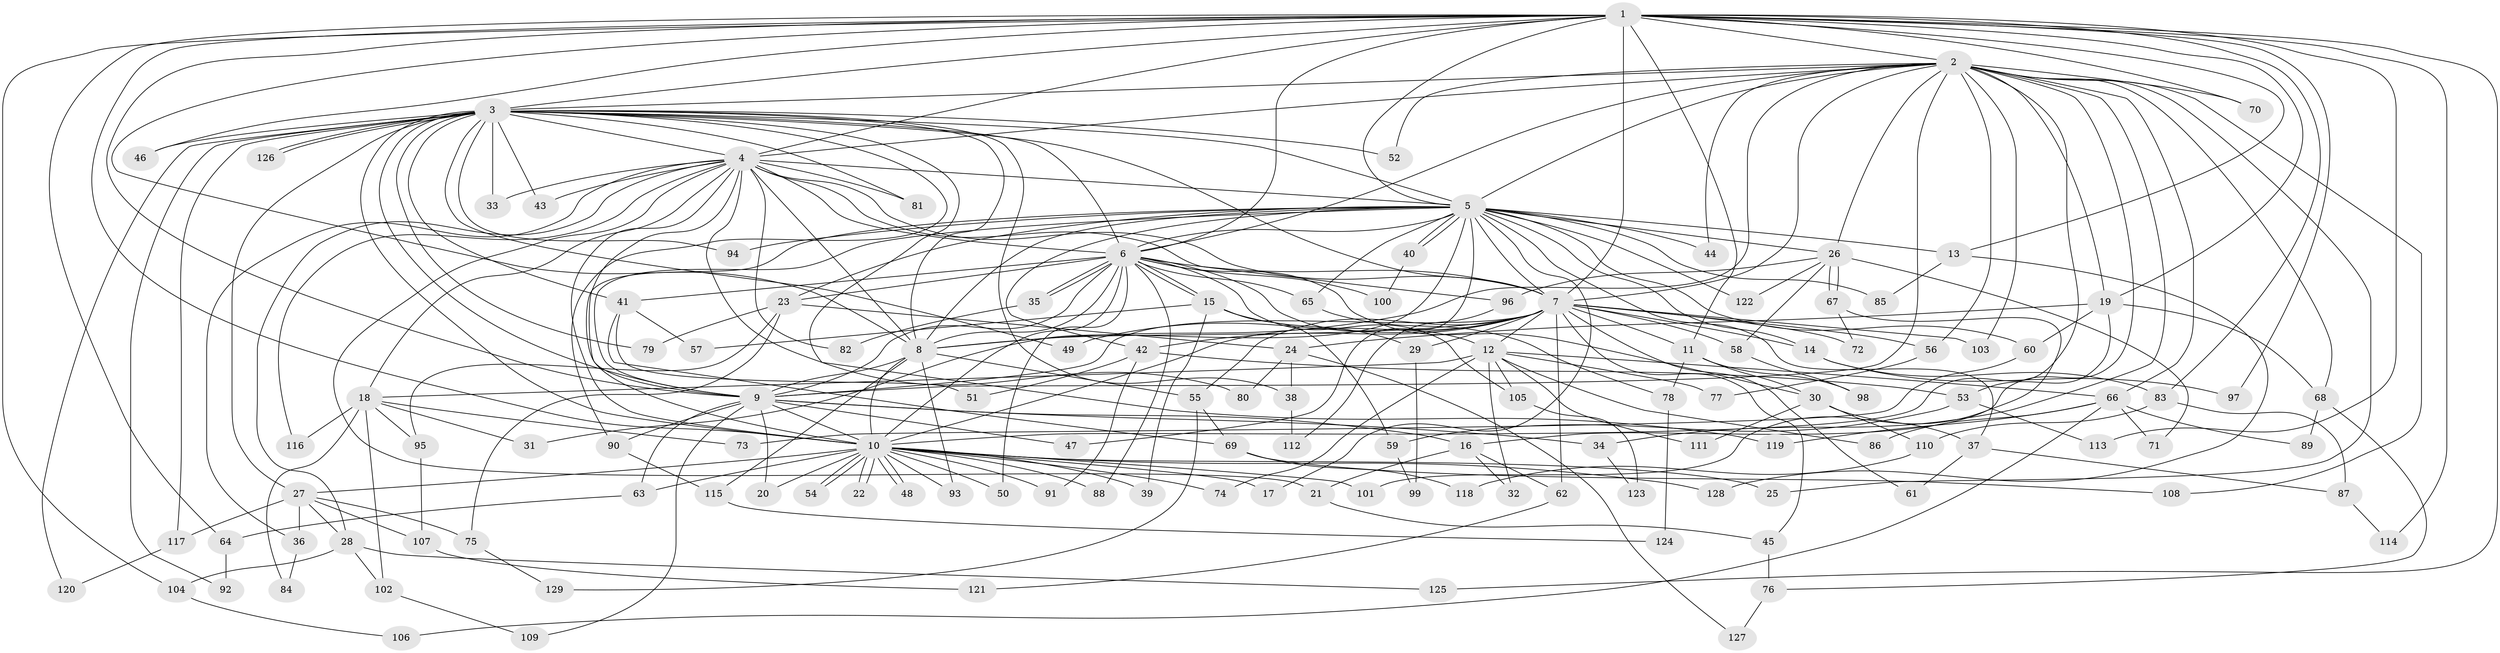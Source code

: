 // coarse degree distribution, {23: 0.025974025974025976, 31: 0.012987012987012988, 4: 0.05194805194805195, 1: 0.07792207792207792, 2: 0.5584415584415584, 9: 0.012987012987012988, 3: 0.11688311688311688, 19: 0.012987012987012988, 5: 0.025974025974025976, 6: 0.025974025974025976, 11: 0.012987012987012988, 7: 0.03896103896103896, 8: 0.025974025974025976}
// Generated by graph-tools (version 1.1) at 2025/47/03/04/25 21:47:58]
// undirected, 129 vertices, 283 edges
graph export_dot {
graph [start="1"]
  node [color=gray90,style=filled];
  1;
  2;
  3;
  4;
  5;
  6;
  7;
  8;
  9;
  10;
  11;
  12;
  13;
  14;
  15;
  16;
  17;
  18;
  19;
  20;
  21;
  22;
  23;
  24;
  25;
  26;
  27;
  28;
  29;
  30;
  31;
  32;
  33;
  34;
  35;
  36;
  37;
  38;
  39;
  40;
  41;
  42;
  43;
  44;
  45;
  46;
  47;
  48;
  49;
  50;
  51;
  52;
  53;
  54;
  55;
  56;
  57;
  58;
  59;
  60;
  61;
  62;
  63;
  64;
  65;
  66;
  67;
  68;
  69;
  70;
  71;
  72;
  73;
  74;
  75;
  76;
  77;
  78;
  79;
  80;
  81;
  82;
  83;
  84;
  85;
  86;
  87;
  88;
  89;
  90;
  91;
  92;
  93;
  94;
  95;
  96;
  97;
  98;
  99;
  100;
  101;
  102;
  103;
  104;
  105;
  106;
  107;
  108;
  109;
  110;
  111;
  112;
  113;
  114;
  115;
  116;
  117;
  118;
  119;
  120;
  121;
  122;
  123;
  124;
  125;
  126;
  127;
  128;
  129;
  1 -- 2;
  1 -- 3;
  1 -- 4;
  1 -- 5;
  1 -- 6;
  1 -- 7;
  1 -- 8;
  1 -- 9;
  1 -- 10;
  1 -- 11;
  1 -- 13;
  1 -- 19;
  1 -- 46;
  1 -- 64;
  1 -- 70;
  1 -- 83;
  1 -- 97;
  1 -- 104;
  1 -- 113;
  1 -- 114;
  1 -- 125;
  2 -- 3;
  2 -- 4;
  2 -- 5;
  2 -- 6;
  2 -- 7;
  2 -- 8;
  2 -- 9;
  2 -- 10;
  2 -- 16;
  2 -- 19;
  2 -- 25;
  2 -- 26;
  2 -- 34;
  2 -- 44;
  2 -- 52;
  2 -- 56;
  2 -- 66;
  2 -- 68;
  2 -- 70;
  2 -- 103;
  2 -- 108;
  3 -- 4;
  3 -- 5;
  3 -- 6;
  3 -- 7;
  3 -- 8;
  3 -- 9;
  3 -- 10;
  3 -- 27;
  3 -- 33;
  3 -- 38;
  3 -- 41;
  3 -- 43;
  3 -- 46;
  3 -- 49;
  3 -- 52;
  3 -- 79;
  3 -- 81;
  3 -- 90;
  3 -- 92;
  3 -- 94;
  3 -- 117;
  3 -- 119;
  3 -- 120;
  3 -- 126;
  3 -- 126;
  4 -- 5;
  4 -- 6;
  4 -- 7;
  4 -- 8;
  4 -- 9;
  4 -- 10;
  4 -- 18;
  4 -- 21;
  4 -- 28;
  4 -- 33;
  4 -- 36;
  4 -- 43;
  4 -- 80;
  4 -- 81;
  4 -- 82;
  4 -- 96;
  4 -- 116;
  5 -- 6;
  5 -- 7;
  5 -- 8;
  5 -- 9;
  5 -- 10;
  5 -- 13;
  5 -- 14;
  5 -- 17;
  5 -- 23;
  5 -- 26;
  5 -- 31;
  5 -- 37;
  5 -- 40;
  5 -- 40;
  5 -- 42;
  5 -- 44;
  5 -- 47;
  5 -- 60;
  5 -- 65;
  5 -- 85;
  5 -- 94;
  5 -- 122;
  6 -- 7;
  6 -- 8;
  6 -- 9;
  6 -- 10;
  6 -- 12;
  6 -- 15;
  6 -- 15;
  6 -- 23;
  6 -- 30;
  6 -- 35;
  6 -- 35;
  6 -- 41;
  6 -- 50;
  6 -- 65;
  6 -- 88;
  6 -- 100;
  6 -- 105;
  7 -- 8;
  7 -- 9;
  7 -- 10;
  7 -- 11;
  7 -- 12;
  7 -- 14;
  7 -- 29;
  7 -- 42;
  7 -- 45;
  7 -- 49;
  7 -- 55;
  7 -- 56;
  7 -- 58;
  7 -- 61;
  7 -- 62;
  7 -- 72;
  7 -- 103;
  8 -- 9;
  8 -- 10;
  8 -- 55;
  8 -- 93;
  8 -- 115;
  9 -- 10;
  9 -- 16;
  9 -- 20;
  9 -- 34;
  9 -- 47;
  9 -- 63;
  9 -- 90;
  9 -- 109;
  10 -- 17;
  10 -- 20;
  10 -- 22;
  10 -- 22;
  10 -- 25;
  10 -- 27;
  10 -- 39;
  10 -- 48;
  10 -- 48;
  10 -- 50;
  10 -- 54;
  10 -- 54;
  10 -- 63;
  10 -- 74;
  10 -- 88;
  10 -- 91;
  10 -- 93;
  10 -- 101;
  10 -- 128;
  11 -- 30;
  11 -- 78;
  11 -- 98;
  12 -- 18;
  12 -- 32;
  12 -- 66;
  12 -- 74;
  12 -- 77;
  12 -- 86;
  12 -- 105;
  12 -- 111;
  13 -- 85;
  13 -- 128;
  14 -- 83;
  14 -- 97;
  15 -- 29;
  15 -- 39;
  15 -- 57;
  15 -- 59;
  16 -- 21;
  16 -- 32;
  16 -- 62;
  18 -- 31;
  18 -- 73;
  18 -- 84;
  18 -- 95;
  18 -- 102;
  18 -- 116;
  19 -- 24;
  19 -- 53;
  19 -- 60;
  19 -- 68;
  21 -- 45;
  23 -- 24;
  23 -- 75;
  23 -- 79;
  23 -- 95;
  24 -- 38;
  24 -- 80;
  24 -- 127;
  26 -- 58;
  26 -- 67;
  26 -- 67;
  26 -- 71;
  26 -- 96;
  26 -- 122;
  27 -- 28;
  27 -- 36;
  27 -- 75;
  27 -- 107;
  27 -- 117;
  28 -- 102;
  28 -- 104;
  28 -- 125;
  29 -- 99;
  30 -- 37;
  30 -- 110;
  30 -- 111;
  34 -- 123;
  35 -- 82;
  36 -- 84;
  37 -- 61;
  37 -- 87;
  38 -- 112;
  40 -- 100;
  41 -- 51;
  41 -- 57;
  41 -- 69;
  42 -- 51;
  42 -- 53;
  42 -- 91;
  45 -- 76;
  53 -- 59;
  53 -- 113;
  55 -- 69;
  55 -- 129;
  56 -- 77;
  58 -- 98;
  59 -- 99;
  60 -- 73;
  62 -- 121;
  63 -- 64;
  64 -- 92;
  65 -- 78;
  66 -- 71;
  66 -- 86;
  66 -- 89;
  66 -- 106;
  66 -- 119;
  67 -- 72;
  67 -- 101;
  68 -- 76;
  68 -- 89;
  69 -- 108;
  69 -- 118;
  75 -- 129;
  76 -- 127;
  78 -- 124;
  83 -- 87;
  83 -- 110;
  87 -- 114;
  90 -- 115;
  95 -- 107;
  96 -- 112;
  102 -- 109;
  104 -- 106;
  105 -- 123;
  107 -- 121;
  110 -- 118;
  115 -- 124;
  117 -- 120;
}
